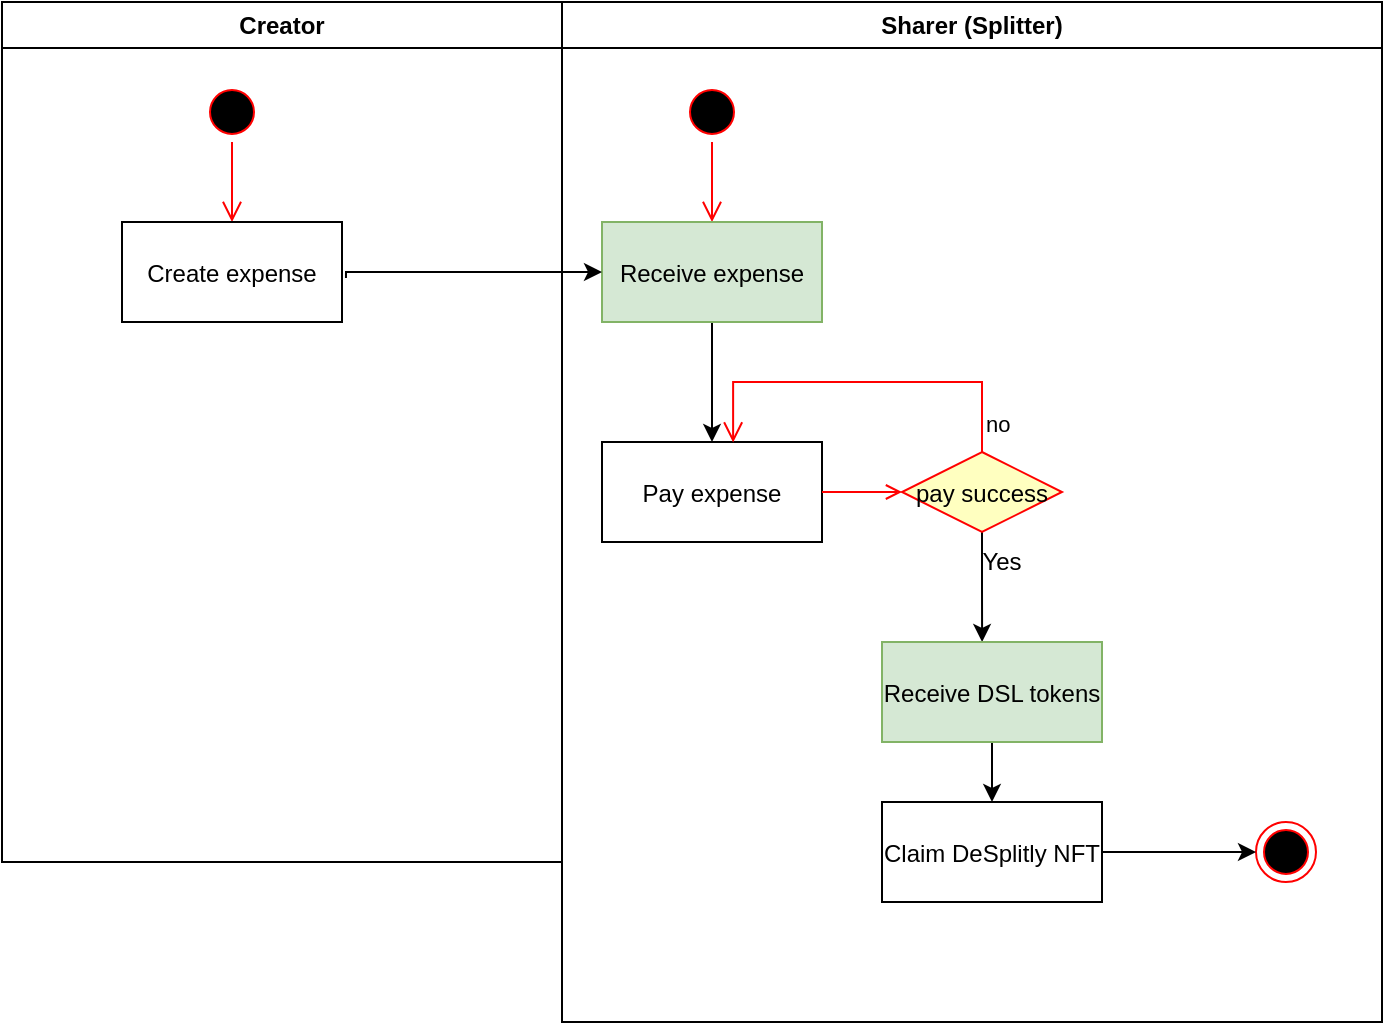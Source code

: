 <mxfile version="20.2.3" type="device"><diagram id="5UgjVGNUWnO46k8ZCwes" name="Page-1"><mxGraphModel dx="996" dy="644" grid="1" gridSize="10" guides="1" tooltips="1" connect="1" arrows="1" fold="1" page="1" pageScale="1" pageWidth="850" pageHeight="1100" math="0" shadow="0"><root><mxCell id="0"/><mxCell id="1" parent="0"/><mxCell id="5qrsa08ChxEMiNmLvYn6-9" value="Creator" style="swimlane;whiteSpace=wrap" parent="1" vertex="1"><mxGeometry x="110" y="90" width="280" height="430" as="geometry"/></mxCell><mxCell id="5qrsa08ChxEMiNmLvYn6-10" value="" style="ellipse;shape=startState;fillColor=#000000;strokeColor=#ff0000;" parent="5qrsa08ChxEMiNmLvYn6-9" vertex="1"><mxGeometry x="100" y="40" width="30" height="30" as="geometry"/></mxCell><mxCell id="5qrsa08ChxEMiNmLvYn6-11" value="" style="edgeStyle=elbowEdgeStyle;elbow=horizontal;verticalAlign=bottom;endArrow=open;endSize=8;strokeColor=#FF0000;endFill=1;rounded=0" parent="5qrsa08ChxEMiNmLvYn6-9" source="5qrsa08ChxEMiNmLvYn6-10" target="5qrsa08ChxEMiNmLvYn6-12" edge="1"><mxGeometry x="100" y="40" as="geometry"><mxPoint x="115" y="110" as="targetPoint"/></mxGeometry></mxCell><mxCell id="5qrsa08ChxEMiNmLvYn6-12" value="Create expense" style="" parent="5qrsa08ChxEMiNmLvYn6-9" vertex="1"><mxGeometry x="60" y="110" width="110" height="50" as="geometry"/></mxCell><mxCell id="5qrsa08ChxEMiNmLvYn6-18" value="Sharer (Splitter)" style="swimlane;whiteSpace=wrap" parent="1" vertex="1"><mxGeometry x="390" y="90" width="410" height="510" as="geometry"/></mxCell><mxCell id="5qrsa08ChxEMiNmLvYn6-19" value="" style="ellipse;shape=startState;fillColor=#000000;strokeColor=#ff0000;" parent="5qrsa08ChxEMiNmLvYn6-18" vertex="1"><mxGeometry x="60" y="40" width="30" height="30" as="geometry"/></mxCell><mxCell id="5qrsa08ChxEMiNmLvYn6-20" value="" style="edgeStyle=elbowEdgeStyle;elbow=horizontal;verticalAlign=bottom;endArrow=open;endSize=8;strokeColor=#FF0000;endFill=1;rounded=0" parent="5qrsa08ChxEMiNmLvYn6-18" source="5qrsa08ChxEMiNmLvYn6-19" target="5qrsa08ChxEMiNmLvYn6-21" edge="1"><mxGeometry x="40" y="20" as="geometry"><mxPoint x="55" y="90" as="targetPoint"/></mxGeometry></mxCell><mxCell id="5qrsa08ChxEMiNmLvYn6-49" style="edgeStyle=orthogonalEdgeStyle;rounded=0;orthogonalLoop=1;jettySize=auto;html=1;entryX=0.5;entryY=0;entryDx=0;entryDy=0;entryPerimeter=0;" parent="5qrsa08ChxEMiNmLvYn6-18" source="5qrsa08ChxEMiNmLvYn6-21" target="5qrsa08ChxEMiNmLvYn6-22" edge="1"><mxGeometry relative="1" as="geometry"/></mxCell><mxCell id="5qrsa08ChxEMiNmLvYn6-21" value="Receive expense" style="fillColor=#d5e8d4;strokeColor=#82b366;" parent="5qrsa08ChxEMiNmLvYn6-18" vertex="1"><mxGeometry x="20" y="110" width="110" height="50" as="geometry"/></mxCell><mxCell id="5qrsa08ChxEMiNmLvYn6-22" value="Pay expense" style="" parent="5qrsa08ChxEMiNmLvYn6-18" vertex="1"><mxGeometry x="20" y="220" width="110" height="50" as="geometry"/></mxCell><mxCell id="qi0CAAuJFY4IHfcu47rS-3" style="edgeStyle=orthogonalEdgeStyle;rounded=0;orthogonalLoop=1;jettySize=auto;html=1;exitX=0.5;exitY=1;exitDx=0;exitDy=0;entryX=0.455;entryY=0;entryDx=0;entryDy=0;entryPerimeter=0;" edge="1" parent="5qrsa08ChxEMiNmLvYn6-18" source="5qrsa08ChxEMiNmLvYn6-26" target="qi0CAAuJFY4IHfcu47rS-2"><mxGeometry relative="1" as="geometry"/></mxCell><mxCell id="5qrsa08ChxEMiNmLvYn6-26" value="pay success" style="rhombus;fillColor=#ffffc0;strokeColor=#ff0000;" parent="5qrsa08ChxEMiNmLvYn6-18" vertex="1"><mxGeometry x="170" y="225" width="80" height="40" as="geometry"/></mxCell><mxCell id="5qrsa08ChxEMiNmLvYn6-29" value="" style="endArrow=open;strokeColor=#FF0000;endFill=1;rounded=0" parent="5qrsa08ChxEMiNmLvYn6-18" target="5qrsa08ChxEMiNmLvYn6-26" edge="1"><mxGeometry relative="1" as="geometry"><mxPoint x="130" y="245" as="sourcePoint"/></mxGeometry></mxCell><mxCell id="5qrsa08ChxEMiNmLvYn6-46" value="" style="ellipse;html=1;shape=endState;fillColor=#000000;strokeColor=#ff0000;" parent="5qrsa08ChxEMiNmLvYn6-18" vertex="1"><mxGeometry x="347" y="410" width="30" height="30" as="geometry"/></mxCell><mxCell id="5qrsa08ChxEMiNmLvYn6-51" value="no&#10;" style="edgeStyle=elbowEdgeStyle;elbow=horizontal;align=left;verticalAlign=top;endArrow=open;endSize=8;strokeColor=#FF0000;endFill=1;rounded=0;exitX=0.5;exitY=0;exitDx=0;exitDy=0;entryX=0.596;entryY=0.005;entryDx=0;entryDy=0;entryPerimeter=0;" parent="5qrsa08ChxEMiNmLvYn6-18" source="5qrsa08ChxEMiNmLvYn6-26" target="5qrsa08ChxEMiNmLvYn6-22" edge="1"><mxGeometry x="-0.713" relative="1" as="geometry"><mxPoint x="220" y="380" as="targetPoint"/><mxPoint x="220" y="275" as="sourcePoint"/><Array as="points"><mxPoint x="90" y="190"/><mxPoint x="180" y="180"/><mxPoint x="140" y="190"/></Array><mxPoint as="offset"/></mxGeometry></mxCell><mxCell id="qi0CAAuJFY4IHfcu47rS-8" value="" style="edgeStyle=orthogonalEdgeStyle;rounded=0;orthogonalLoop=1;jettySize=auto;html=1;" edge="1" parent="5qrsa08ChxEMiNmLvYn6-18" source="qi0CAAuJFY4IHfcu47rS-2" target="qi0CAAuJFY4IHfcu47rS-7"><mxGeometry relative="1" as="geometry"/></mxCell><mxCell id="qi0CAAuJFY4IHfcu47rS-2" value="Receive DSL tokens" style="fillColor=#d5e8d4;strokeColor=#82b366;" vertex="1" parent="5qrsa08ChxEMiNmLvYn6-18"><mxGeometry x="160" y="320" width="110" height="50" as="geometry"/></mxCell><mxCell id="qi0CAAuJFY4IHfcu47rS-4" value="Yes" style="text;html=1;strokeColor=none;fillColor=none;align=center;verticalAlign=middle;whiteSpace=wrap;rounded=0;" vertex="1" parent="5qrsa08ChxEMiNmLvYn6-18"><mxGeometry x="190" y="265" width="60" height="30" as="geometry"/></mxCell><mxCell id="qi0CAAuJFY4IHfcu47rS-10" value="" style="edgeStyle=orthogonalEdgeStyle;rounded=0;orthogonalLoop=1;jettySize=auto;html=1;" edge="1" parent="5qrsa08ChxEMiNmLvYn6-18" source="qi0CAAuJFY4IHfcu47rS-7" target="5qrsa08ChxEMiNmLvYn6-46"><mxGeometry relative="1" as="geometry"/></mxCell><mxCell id="qi0CAAuJFY4IHfcu47rS-7" value="Claim DeSplitly NFT" style="" vertex="1" parent="5qrsa08ChxEMiNmLvYn6-18"><mxGeometry x="160" y="400" width="110" height="50" as="geometry"/></mxCell><mxCell id="5qrsa08ChxEMiNmLvYn6-44" style="edgeStyle=orthogonalEdgeStyle;rounded=0;orthogonalLoop=1;jettySize=auto;html=1;entryX=0;entryY=0.5;entryDx=0;entryDy=0;entryPerimeter=0;exitX=1.018;exitY=0.56;exitDx=0;exitDy=0;exitPerimeter=0;" parent="1" source="5qrsa08ChxEMiNmLvYn6-12" target="5qrsa08ChxEMiNmLvYn6-21" edge="1"><mxGeometry relative="1" as="geometry"><Array as="points"><mxPoint x="282" y="225"/></Array></mxGeometry></mxCell></root></mxGraphModel></diagram></mxfile>